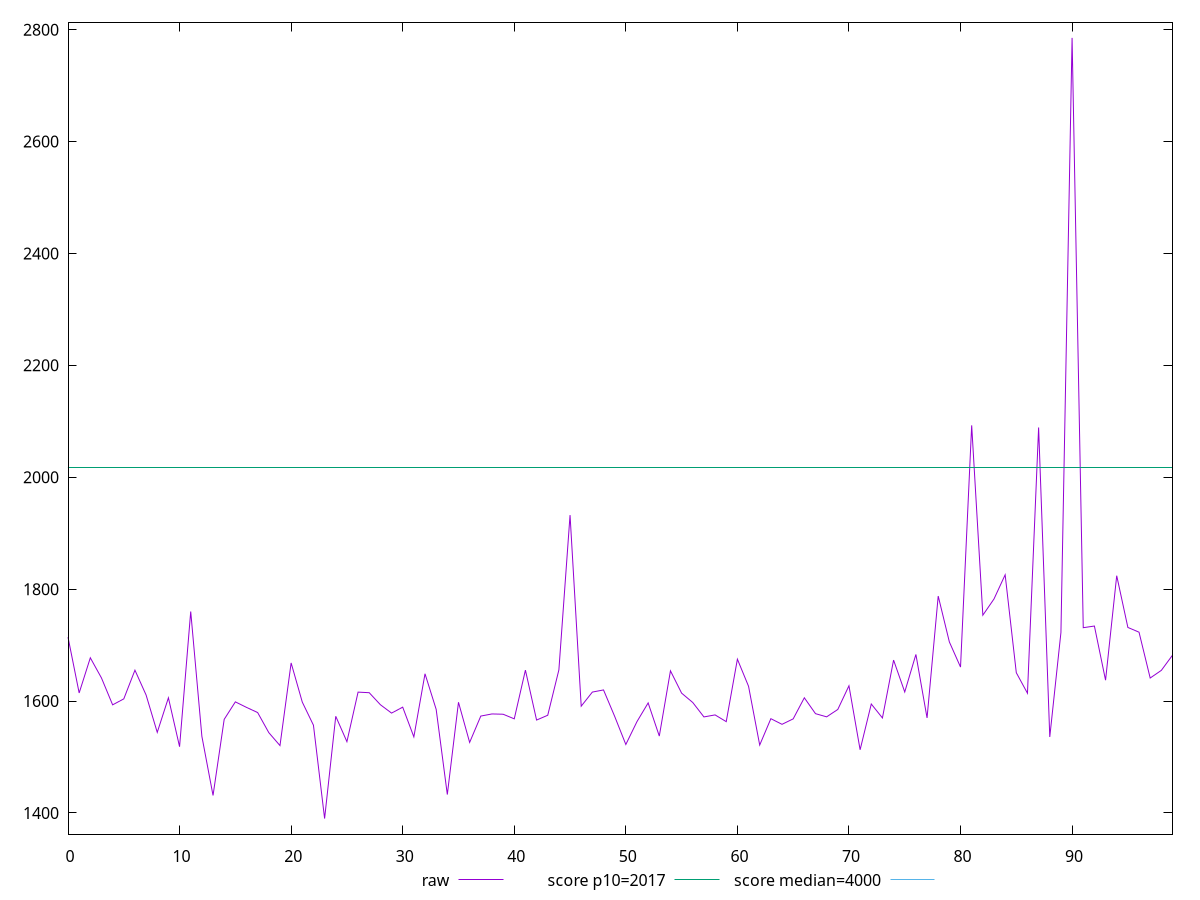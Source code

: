reset

$raw <<EOF
0 1714.1880000000008
1 1614.4560000000004
2 1677.3160000000003
3 1641.2640000000004
4 1593.2160000000006
5 1603.8840000000005
6 1655.188
7 1610.772000000001
8 1544.0320000000006
9 1605.8120000000008
10 1518.3680000000004
11 1760.0040000000001
12 1536.8760000000007
13 1431.268
14 1567.2800000000007
15 1598.5440000000003
16 1588.6759999999995
17 1579.392000000001
18 1543.508
19 1520.4160000000008
20 1668.1440000000011
21 1598.1280000000002
22 1556.8480000000004
23 1390.0400000000006
24 1572.7640000000004
25 1527.3920000000003
26 1615.9640000000006
27 1614.9200000000005
28 1593.4600000000005
29 1578.4800000000005
30 1589.1160000000013
31 1535.94
32 1648.7519999999997
33 1585.148000000001
34 1432.9360000000006
35 1597.8320000000008
36 1526.06
37 1573.148000000001
38 1576.9600000000005
39 1576.4520000000005
40 1568.2119999999998
41 1655.2560000000005
42 1566.0200000000002
43 1574.6160000000002
44 1655.7599999999998
45 1932.3960000000009
46 1590.8279999999995
47 1616.0400000000006
48 1619.8680000000002
49 1572.6120000000005
50 1522.364
51 1563.2720000000002
52 1596.6720000000007
53 1537.4080000000006
54 1654.0360000000003
55 1614.1480000000006
56 1597.3720000000005
57 1571.6360000000009
58 1575.228000000001
59 1563.1800000000007
60 1674.8320000000003
61 1626.4040000000007
62 1521.3440000000005
63 1568.4880000000005
64 1558.4160000000002
65 1568.1320000000007
66 1605.8240000000005
67 1577.4520000000002
68 1571.7720000000006
69 1585.0240000000001
70 1627.292000000001
71 1512.8920000000005
72 1594.7200000000005
73 1569.7960000000007
74 1673.2280000000007
75 1616.220000000001
76 1683.288000000001
77 1569.8240000000003
78 1787.6520000000012
79 1705.640000000001
80 1660.7520000000015
81 2092.768000000002
82 1753.4680000000005
83 1782.4560000000006
84 1825.6520000000007
85 1650.6320000000007
86 1613.9600000000007
87 2088.9920000000016
88 1535.8320000000008
89 1722.4960000000003
90 2785.308
91 1731.1200000000008
92 1734.0880000000002
93 1637.2720000000004
94 1824.0640000000003
95 1731.5560000000005
96 1723.0840000000005
97 1641.1560000000004
98 1654.8480000000004
99 1681.9520000000005
EOF

set key outside below
set xrange [0:99]
set yrange [1362.1346400000007:2813.21336]
set trange [1362.1346400000007:2813.21336]
set terminal svg size 640, 500 enhanced background rgb 'white'
set output "report_00009_2021-02-08T22-37-41.559Z/mainthread-work-breakdown/samples/pages+cached+noadtech+nomedia/raw/values.svg"

plot $raw title "raw" with line, \
     2017 title "score p10=2017", \
     4000 title "score median=4000"

reset
